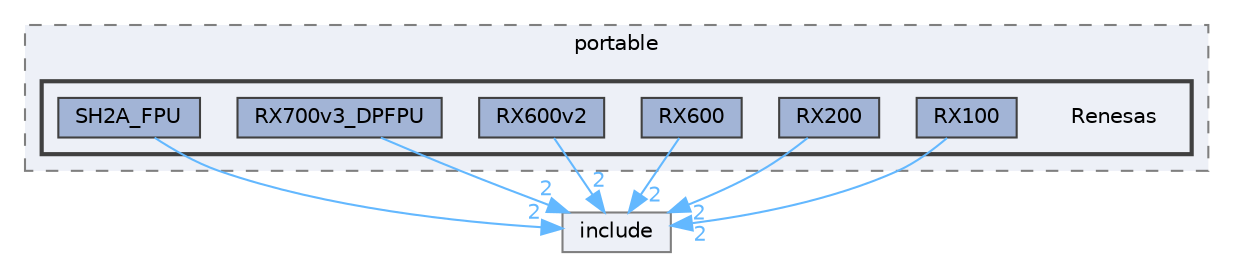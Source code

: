 digraph "D:/Projects/Raspberrypi_pico/pico_freertos_final/freertos_pico2/pico_freertos/FreeRTOS-Kernel/portable/Renesas"
{
 // LATEX_PDF_SIZE
  bgcolor="transparent";
  edge [fontname=Helvetica,fontsize=10,labelfontname=Helvetica,labelfontsize=10];
  node [fontname=Helvetica,fontsize=10,shape=box,height=0.2,width=0.4];
  compound=true
  subgraph clusterdir_2901950e674b11bd625d37cd8c5cecca {
    graph [ bgcolor="#edf0f7", pencolor="grey50", label="portable", fontname=Helvetica,fontsize=10 style="filled,dashed", URL="dir_2901950e674b11bd625d37cd8c5cecca.html",tooltip=""]
  subgraph clusterdir_24fa40bde97ae3942bf436ab85395b7f {
    graph [ bgcolor="#edf0f7", pencolor="grey25", label="", fontname=Helvetica,fontsize=10 style="filled,bold", URL="dir_24fa40bde97ae3942bf436ab85395b7f.html",tooltip=""]
    dir_24fa40bde97ae3942bf436ab85395b7f [shape=plaintext, label="Renesas"];
  dir_b6b369d26ad64770cc5f5a6b2550abc4 [label="RX100", fillcolor="#a2b4d6", color="grey25", style="filled", URL="dir_b6b369d26ad64770cc5f5a6b2550abc4.html",tooltip=""];
  dir_b1d8f314f77251508adec9ff5d1c323a [label="RX200", fillcolor="#a2b4d6", color="grey25", style="filled", URL="dir_b1d8f314f77251508adec9ff5d1c323a.html",tooltip=""];
  dir_972467d905dee17bfffc71e39974c5e7 [label="RX600", fillcolor="#a2b4d6", color="grey25", style="filled", URL="dir_972467d905dee17bfffc71e39974c5e7.html",tooltip=""];
  dir_241a21314988f42d606f023b2a4d399c [label="RX600v2", fillcolor="#a2b4d6", color="grey25", style="filled", URL="dir_241a21314988f42d606f023b2a4d399c.html",tooltip=""];
  dir_dee953a7fe8d8a0a288fd4e85256c059 [label="RX700v3_DPFPU", fillcolor="#a2b4d6", color="grey25", style="filled", URL="dir_dee953a7fe8d8a0a288fd4e85256c059.html",tooltip=""];
  dir_910afb85cf1aa577b5c643a1aa08e431 [label="SH2A_FPU", fillcolor="#a2b4d6", color="grey25", style="filled", URL="dir_910afb85cf1aa577b5c643a1aa08e431.html",tooltip=""];
  }
  }
  dir_c69ece34c3f150cb2c6f1098178b172a [label="include", fillcolor="#edf0f7", color="grey50", style="filled", URL="dir_c69ece34c3f150cb2c6f1098178b172a.html",tooltip=""];
  dir_b6b369d26ad64770cc5f5a6b2550abc4->dir_c69ece34c3f150cb2c6f1098178b172a [headlabel="2", labeldistance=1.5 headhref="dir_000209_000125.html" href="dir_000209_000125.html" color="steelblue1" fontcolor="steelblue1"];
  dir_b1d8f314f77251508adec9ff5d1c323a->dir_c69ece34c3f150cb2c6f1098178b172a [headlabel="2", labeldistance=1.5 headhref="dir_000211_000125.html" href="dir_000211_000125.html" color="steelblue1" fontcolor="steelblue1"];
  dir_972467d905dee17bfffc71e39974c5e7->dir_c69ece34c3f150cb2c6f1098178b172a [headlabel="2", labeldistance=1.5 headhref="dir_000214_000125.html" href="dir_000214_000125.html" color="steelblue1" fontcolor="steelblue1"];
  dir_241a21314988f42d606f023b2a4d399c->dir_c69ece34c3f150cb2c6f1098178b172a [headlabel="2", labeldistance=1.5 headhref="dir_000216_000125.html" href="dir_000216_000125.html" color="steelblue1" fontcolor="steelblue1"];
  dir_dee953a7fe8d8a0a288fd4e85256c059->dir_c69ece34c3f150cb2c6f1098178b172a [headlabel="2", labeldistance=1.5 headhref="dir_000219_000125.html" href="dir_000219_000125.html" color="steelblue1" fontcolor="steelblue1"];
  dir_910afb85cf1aa577b5c643a1aa08e431->dir_c69ece34c3f150cb2c6f1098178b172a [headlabel="2", labeldistance=1.5 headhref="dir_000233_000125.html" href="dir_000233_000125.html" color="steelblue1" fontcolor="steelblue1"];
}
